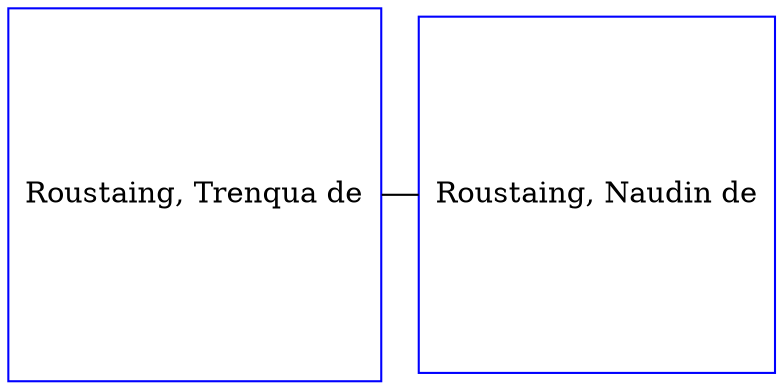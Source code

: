 digraph D {
    edge [dir=none];    node [shape=box];    "019488"   [label="Roustaing, Trenqua de", shape=box, regular=1, color="blue"] ;
"019489"   [label="Roustaing, Naudin de", shape=box, regular=1, color="blue"] ;
{rank=same; 019488->019489};
}